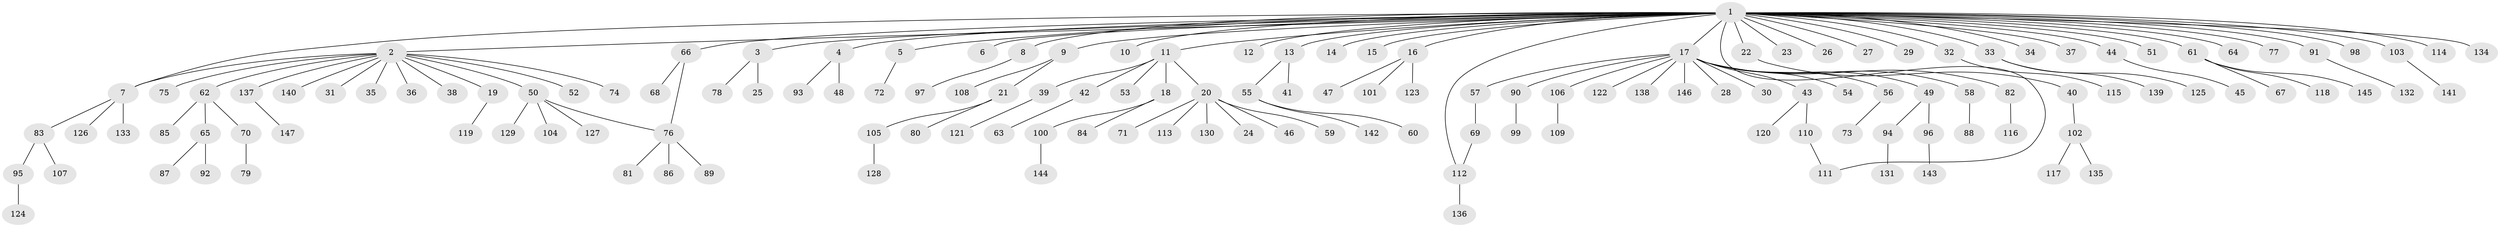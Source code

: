 // Generated by graph-tools (version 1.1) at 2025/26/03/09/25 03:26:06]
// undirected, 147 vertices, 150 edges
graph export_dot {
graph [start="1"]
  node [color=gray90,style=filled];
  1;
  2;
  3;
  4;
  5;
  6;
  7;
  8;
  9;
  10;
  11;
  12;
  13;
  14;
  15;
  16;
  17;
  18;
  19;
  20;
  21;
  22;
  23;
  24;
  25;
  26;
  27;
  28;
  29;
  30;
  31;
  32;
  33;
  34;
  35;
  36;
  37;
  38;
  39;
  40;
  41;
  42;
  43;
  44;
  45;
  46;
  47;
  48;
  49;
  50;
  51;
  52;
  53;
  54;
  55;
  56;
  57;
  58;
  59;
  60;
  61;
  62;
  63;
  64;
  65;
  66;
  67;
  68;
  69;
  70;
  71;
  72;
  73;
  74;
  75;
  76;
  77;
  78;
  79;
  80;
  81;
  82;
  83;
  84;
  85;
  86;
  87;
  88;
  89;
  90;
  91;
  92;
  93;
  94;
  95;
  96;
  97;
  98;
  99;
  100;
  101;
  102;
  103;
  104;
  105;
  106;
  107;
  108;
  109;
  110;
  111;
  112;
  113;
  114;
  115;
  116;
  117;
  118;
  119;
  120;
  121;
  122;
  123;
  124;
  125;
  126;
  127;
  128;
  129;
  130;
  131;
  132;
  133;
  134;
  135;
  136;
  137;
  138;
  139;
  140;
  141;
  142;
  143;
  144;
  145;
  146;
  147;
  1 -- 2;
  1 -- 3;
  1 -- 4;
  1 -- 5;
  1 -- 6;
  1 -- 7;
  1 -- 8;
  1 -- 9;
  1 -- 10;
  1 -- 11;
  1 -- 12;
  1 -- 13;
  1 -- 14;
  1 -- 15;
  1 -- 16;
  1 -- 17;
  1 -- 22;
  1 -- 23;
  1 -- 26;
  1 -- 27;
  1 -- 29;
  1 -- 32;
  1 -- 33;
  1 -- 34;
  1 -- 37;
  1 -- 44;
  1 -- 51;
  1 -- 61;
  1 -- 64;
  1 -- 66;
  1 -- 77;
  1 -- 91;
  1 -- 98;
  1 -- 103;
  1 -- 111;
  1 -- 112;
  1 -- 114;
  1 -- 134;
  2 -- 7;
  2 -- 19;
  2 -- 31;
  2 -- 35;
  2 -- 36;
  2 -- 38;
  2 -- 50;
  2 -- 52;
  2 -- 62;
  2 -- 74;
  2 -- 75;
  2 -- 137;
  2 -- 140;
  3 -- 25;
  3 -- 78;
  4 -- 48;
  4 -- 93;
  5 -- 72;
  7 -- 83;
  7 -- 126;
  7 -- 133;
  8 -- 97;
  9 -- 21;
  9 -- 108;
  11 -- 18;
  11 -- 20;
  11 -- 39;
  11 -- 42;
  11 -- 53;
  13 -- 41;
  13 -- 55;
  16 -- 47;
  16 -- 101;
  16 -- 123;
  17 -- 28;
  17 -- 30;
  17 -- 43;
  17 -- 49;
  17 -- 54;
  17 -- 56;
  17 -- 57;
  17 -- 58;
  17 -- 82;
  17 -- 90;
  17 -- 106;
  17 -- 122;
  17 -- 138;
  17 -- 146;
  18 -- 84;
  18 -- 100;
  19 -- 119;
  20 -- 24;
  20 -- 46;
  20 -- 59;
  20 -- 71;
  20 -- 113;
  20 -- 130;
  21 -- 80;
  21 -- 105;
  22 -- 40;
  32 -- 115;
  33 -- 125;
  33 -- 139;
  39 -- 121;
  40 -- 102;
  42 -- 63;
  43 -- 110;
  43 -- 120;
  44 -- 45;
  49 -- 94;
  49 -- 96;
  50 -- 76;
  50 -- 104;
  50 -- 127;
  50 -- 129;
  55 -- 60;
  55 -- 142;
  56 -- 73;
  57 -- 69;
  58 -- 88;
  61 -- 67;
  61 -- 118;
  61 -- 145;
  62 -- 65;
  62 -- 70;
  62 -- 85;
  65 -- 87;
  65 -- 92;
  66 -- 68;
  66 -- 76;
  69 -- 112;
  70 -- 79;
  76 -- 81;
  76 -- 86;
  76 -- 89;
  82 -- 116;
  83 -- 95;
  83 -- 107;
  90 -- 99;
  91 -- 132;
  94 -- 131;
  95 -- 124;
  96 -- 143;
  100 -- 144;
  102 -- 117;
  102 -- 135;
  103 -- 141;
  105 -- 128;
  106 -- 109;
  110 -- 111;
  112 -- 136;
  137 -- 147;
}

